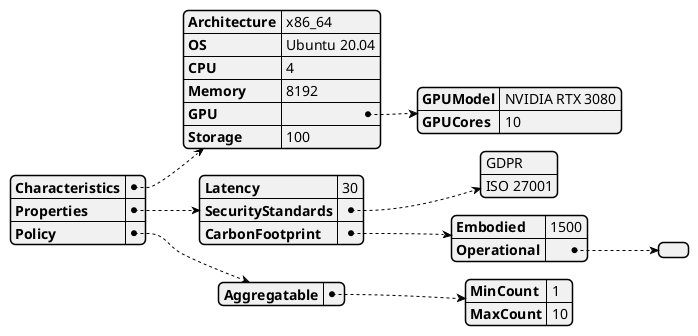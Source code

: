 @startjson
{
    "Characteristics": {
        "Architecture": "x86_64",
        "OS": "Ubuntu 20.04",
        "CPU": 4,
        "Memory": 8192,
        "GPU": {
            "GPUModel": "NVIDIA RTX 3080",
            "GPUCores": 10
        },
        "Storage": 100
    },
    "Properties": {
        "Latency": 30,
        "SecurityStandards": [
            "GDPR",
            "ISO 27001"
        ],
        "CarbonFootprint": {
            "Embodied": 1500,
            "Operational": []
        }
    },
    "Policy": {
        "Aggregatable": {
            "MinCount": 1,
            "MaxCount": 10
        }
    }
}

@endjson
